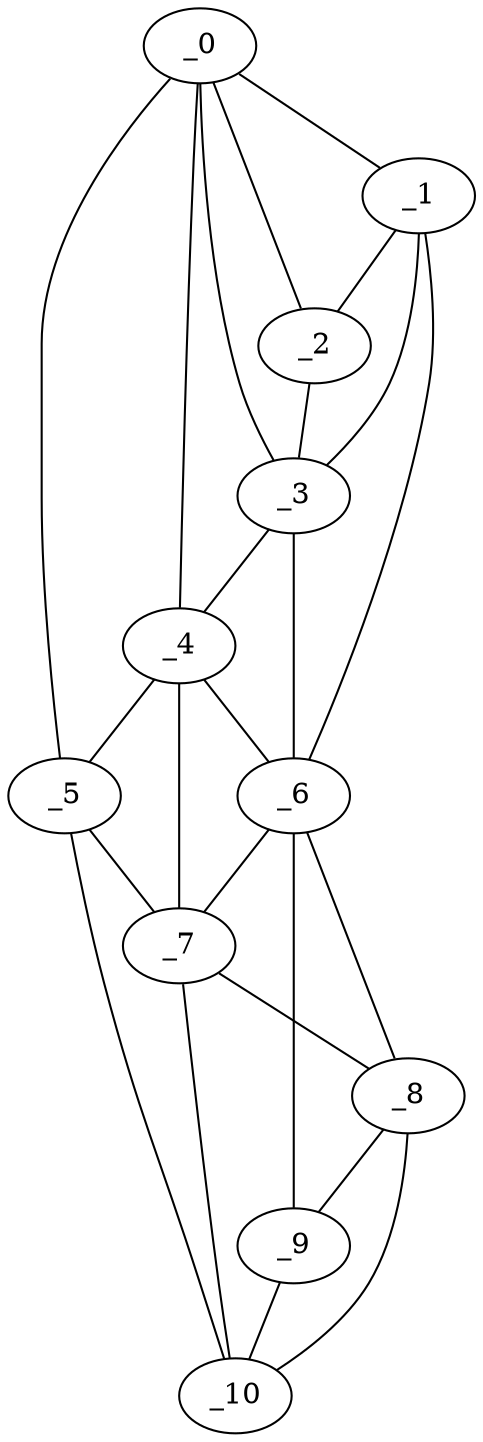 graph "obj40__185.gxl" {
	_0	 [x=4,
		y=49];
	_1	 [x=10,
		y=88];
	_0 -- _1	 [valence=1];
	_2	 [x=11,
		y=65];
	_0 -- _2	 [valence=2];
	_3	 [x=47,
		y=54];
	_0 -- _3	 [valence=2];
	_4	 [x=66,
		y=51];
	_0 -- _4	 [valence=2];
	_5	 [x=97,
		y=48];
	_0 -- _5	 [valence=1];
	_1 -- _2	 [valence=2];
	_1 -- _3	 [valence=2];
	_6	 [x=100,
		y=92];
	_1 -- _6	 [valence=1];
	_2 -- _3	 [valence=1];
	_3 -- _4	 [valence=2];
	_3 -- _6	 [valence=2];
	_4 -- _5	 [valence=1];
	_4 -- _6	 [valence=2];
	_7	 [x=101,
		y=56];
	_4 -- _7	 [valence=2];
	_5 -- _7	 [valence=2];
	_10	 [x=126,
		y=56];
	_5 -- _10	 [valence=1];
	_6 -- _7	 [valence=2];
	_8	 [x=123,
		y=74];
	_6 -- _8	 [valence=2];
	_9	 [x=124,
		y=82];
	_6 -- _9	 [valence=1];
	_7 -- _8	 [valence=2];
	_7 -- _10	 [valence=1];
	_8 -- _9	 [valence=2];
	_8 -- _10	 [valence=2];
	_9 -- _10	 [valence=1];
}
